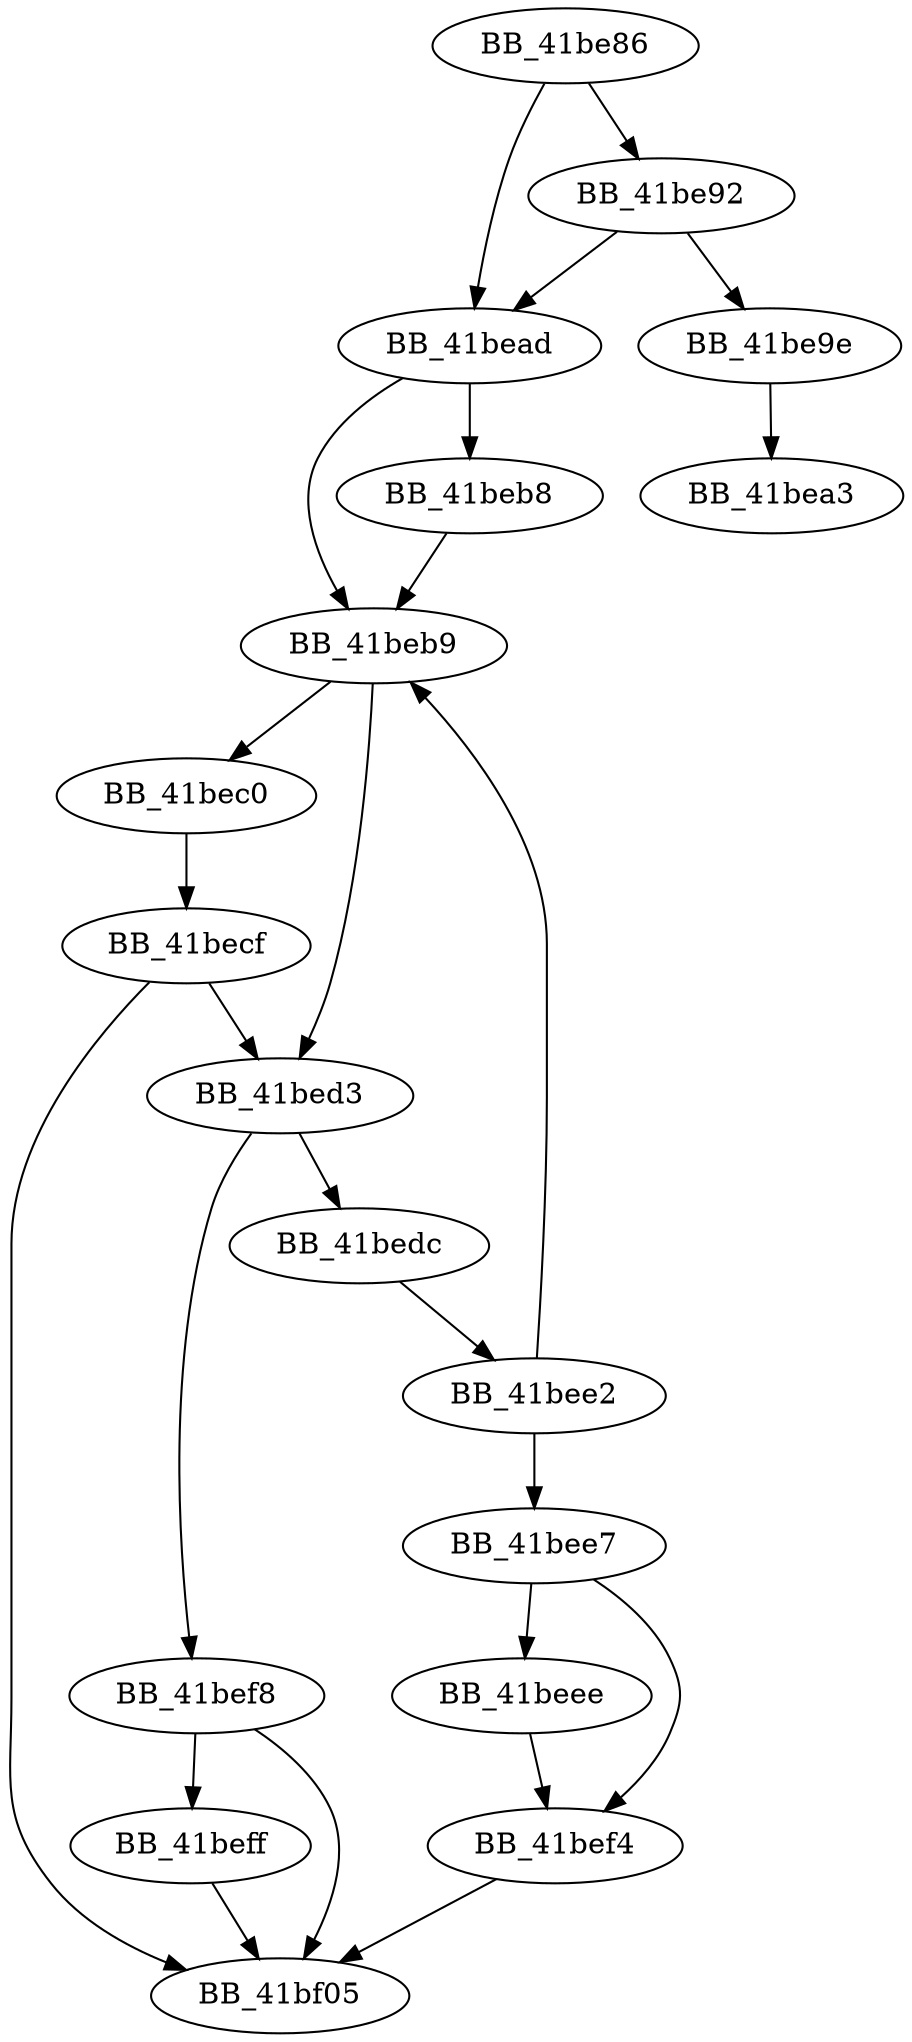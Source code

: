 DiGraph __calloc_impl{
BB_41be86->BB_41be92
BB_41be86->BB_41bead
BB_41be92->BB_41be9e
BB_41be92->BB_41bead
BB_41be9e->BB_41bea3
BB_41bead->BB_41beb8
BB_41bead->BB_41beb9
BB_41beb8->BB_41beb9
BB_41beb9->BB_41bec0
BB_41beb9->BB_41bed3
BB_41bec0->BB_41becf
BB_41becf->BB_41bed3
BB_41becf->BB_41bf05
BB_41bed3->BB_41bedc
BB_41bed3->BB_41bef8
BB_41bedc->BB_41bee2
BB_41bee2->BB_41beb9
BB_41bee2->BB_41bee7
BB_41bee7->BB_41beee
BB_41bee7->BB_41bef4
BB_41beee->BB_41bef4
BB_41bef4->BB_41bf05
BB_41bef8->BB_41beff
BB_41bef8->BB_41bf05
BB_41beff->BB_41bf05
}
